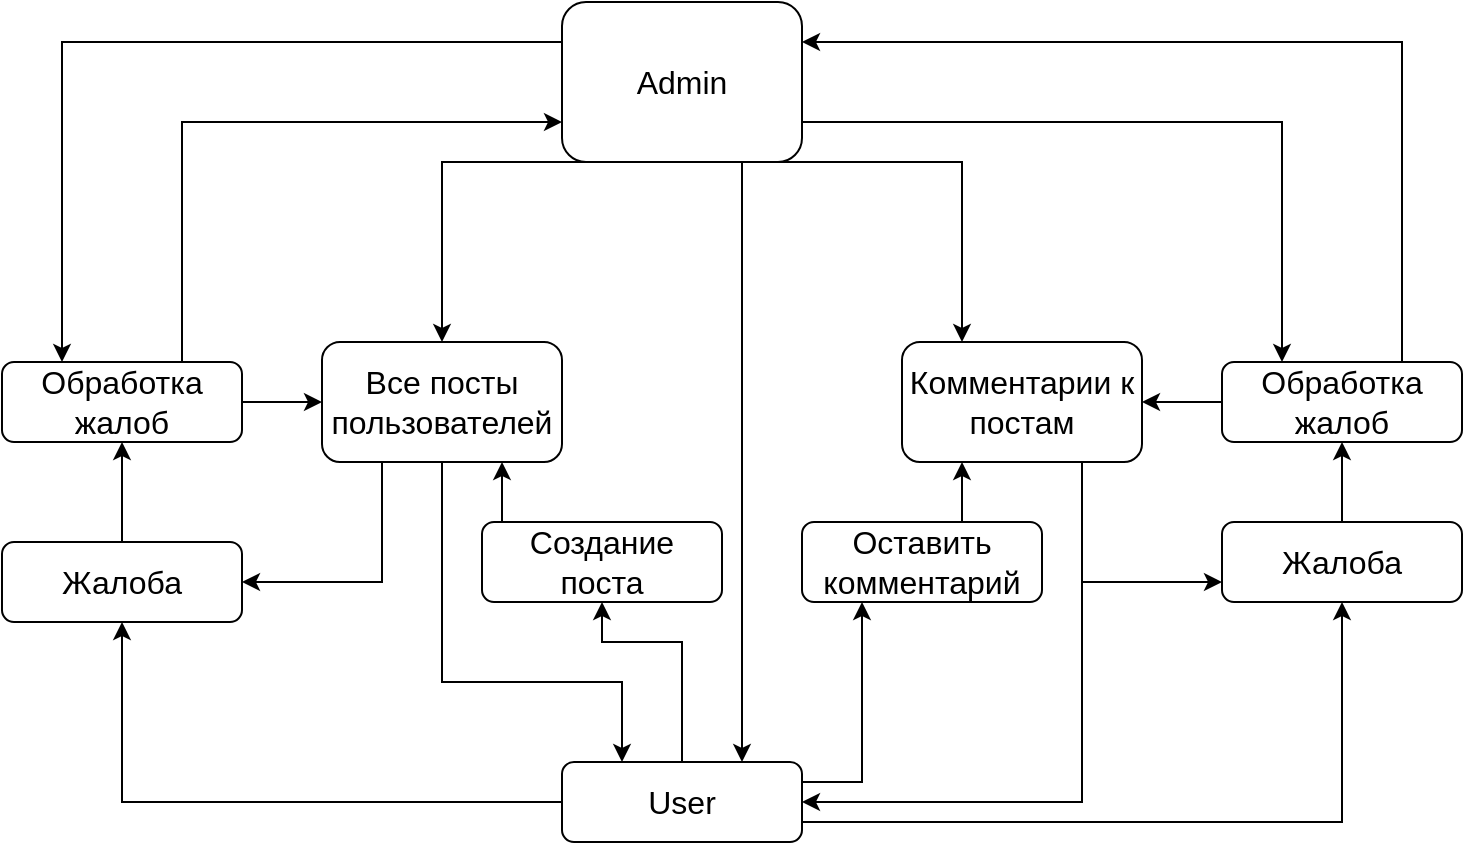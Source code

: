 <mxfile version="20.7.4" type="github">
  <diagram id="Yl1o0pb7-FipGXljcI7x" name="Страница 1">
    <mxGraphModel dx="1393" dy="789" grid="1" gridSize="10" guides="1" tooltips="1" connect="1" arrows="1" fold="1" page="1" pageScale="1" pageWidth="827" pageHeight="1169" math="0" shadow="0">
      <root>
        <mxCell id="0" />
        <mxCell id="1" parent="0" />
        <mxCell id="ISPT51EQEnlbNFwA-HcZ-1" style="edgeStyle=orthogonalEdgeStyle;rounded=0;orthogonalLoop=1;jettySize=auto;html=1;exitX=0;exitY=0.25;exitDx=0;exitDy=0;entryX=0.25;entryY=0;entryDx=0;entryDy=0;fontSize=16;" edge="1" parent="1" source="ISPT51EQEnlbNFwA-HcZ-2" target="ISPT51EQEnlbNFwA-HcZ-7">
          <mxGeometry relative="1" as="geometry" />
        </mxCell>
        <mxCell id="ISPT51EQEnlbNFwA-HcZ-16" style="edgeStyle=orthogonalEdgeStyle;rounded=0;orthogonalLoop=1;jettySize=auto;html=1;exitX=0.75;exitY=1;exitDx=0;exitDy=0;entryX=0.75;entryY=0;entryDx=0;entryDy=0;" edge="1" parent="1" source="ISPT51EQEnlbNFwA-HcZ-2" target="ISPT51EQEnlbNFwA-HcZ-3">
          <mxGeometry relative="1" as="geometry" />
        </mxCell>
        <mxCell id="ISPT51EQEnlbNFwA-HcZ-23" style="edgeStyle=orthogonalEdgeStyle;rounded=0;orthogonalLoop=1;jettySize=auto;html=1;exitX=0.75;exitY=1;exitDx=0;exitDy=0;entryX=0.25;entryY=0;entryDx=0;entryDy=0;fontSize=16;" edge="1" parent="1" source="ISPT51EQEnlbNFwA-HcZ-2" target="ISPT51EQEnlbNFwA-HcZ-17">
          <mxGeometry relative="1" as="geometry">
            <Array as="points">
              <mxPoint x="560" y="140" />
            </Array>
          </mxGeometry>
        </mxCell>
        <mxCell id="ISPT51EQEnlbNFwA-HcZ-33" style="edgeStyle=orthogonalEdgeStyle;rounded=0;orthogonalLoop=1;jettySize=auto;html=1;exitX=1;exitY=0.75;exitDx=0;exitDy=0;entryX=0.25;entryY=0;entryDx=0;entryDy=0;fontSize=16;" edge="1" parent="1" source="ISPT51EQEnlbNFwA-HcZ-2" target="ISPT51EQEnlbNFwA-HcZ-28">
          <mxGeometry relative="1" as="geometry" />
        </mxCell>
        <mxCell id="ISPT51EQEnlbNFwA-HcZ-2" value="&lt;font style=&quot;font-size: 16px;&quot;&gt;Admin&lt;/font&gt;" style="rounded=1;whiteSpace=wrap;html=1;" vertex="1" parent="1">
          <mxGeometry x="360" y="60" width="120" height="80" as="geometry" />
        </mxCell>
        <mxCell id="ISPT51EQEnlbNFwA-HcZ-25" style="edgeStyle=orthogonalEdgeStyle;rounded=0;orthogonalLoop=1;jettySize=auto;html=1;exitX=1;exitY=0.25;exitDx=0;exitDy=0;entryX=0.25;entryY=1;entryDx=0;entryDy=0;fontSize=16;" edge="1" parent="1" source="ISPT51EQEnlbNFwA-HcZ-3" target="ISPT51EQEnlbNFwA-HcZ-24">
          <mxGeometry relative="1" as="geometry" />
        </mxCell>
        <mxCell id="ISPT51EQEnlbNFwA-HcZ-32" style="edgeStyle=orthogonalEdgeStyle;rounded=0;orthogonalLoop=1;jettySize=auto;html=1;exitX=1;exitY=0.75;exitDx=0;exitDy=0;entryX=0.5;entryY=1;entryDx=0;entryDy=0;fontSize=16;" edge="1" parent="1" source="ISPT51EQEnlbNFwA-HcZ-3" target="ISPT51EQEnlbNFwA-HcZ-30">
          <mxGeometry relative="1" as="geometry" />
        </mxCell>
        <mxCell id="ISPT51EQEnlbNFwA-HcZ-3" value="User" style="rounded=1;whiteSpace=wrap;html=1;fontSize=16;" vertex="1" parent="1">
          <mxGeometry x="360" y="440" width="120" height="40" as="geometry" />
        </mxCell>
        <mxCell id="ISPT51EQEnlbNFwA-HcZ-4" value="" style="endArrow=classic;html=1;rounded=0;fontSize=16;exitX=0;exitY=0.5;exitDx=0;exitDy=0;entryX=0.5;entryY=1;entryDx=0;entryDy=0;" edge="1" parent="1" source="ISPT51EQEnlbNFwA-HcZ-3" target="ISPT51EQEnlbNFwA-HcZ-5">
          <mxGeometry width="50" height="50" relative="1" as="geometry">
            <mxPoint x="390" y="430" as="sourcePoint" />
            <mxPoint x="120" y="360" as="targetPoint" />
            <Array as="points">
              <mxPoint x="140" y="460" />
            </Array>
          </mxGeometry>
        </mxCell>
        <mxCell id="ISPT51EQEnlbNFwA-HcZ-5" value="Жалоба" style="rounded=1;whiteSpace=wrap;html=1;fontSize=16;" vertex="1" parent="1">
          <mxGeometry x="80" y="330" width="120" height="40" as="geometry" />
        </mxCell>
        <mxCell id="ISPT51EQEnlbNFwA-HcZ-6" style="edgeStyle=orthogonalEdgeStyle;rounded=0;orthogonalLoop=1;jettySize=auto;html=1;exitX=0.75;exitY=0;exitDx=0;exitDy=0;entryX=0;entryY=0.75;entryDx=0;entryDy=0;fontSize=16;" edge="1" parent="1" source="ISPT51EQEnlbNFwA-HcZ-7" target="ISPT51EQEnlbNFwA-HcZ-2">
          <mxGeometry relative="1" as="geometry" />
        </mxCell>
        <mxCell id="ISPT51EQEnlbNFwA-HcZ-7" value="Обработка жалоб" style="rounded=1;whiteSpace=wrap;html=1;fontSize=16;" vertex="1" parent="1">
          <mxGeometry x="80" y="240" width="120" height="40" as="geometry" />
        </mxCell>
        <mxCell id="ISPT51EQEnlbNFwA-HcZ-8" value="" style="endArrow=classic;html=1;rounded=0;fontSize=16;exitX=0.5;exitY=0;exitDx=0;exitDy=0;entryX=0.5;entryY=1;entryDx=0;entryDy=0;" edge="1" parent="1" source="ISPT51EQEnlbNFwA-HcZ-5" target="ISPT51EQEnlbNFwA-HcZ-7">
          <mxGeometry width="50" height="50" relative="1" as="geometry">
            <mxPoint x="390" y="430" as="sourcePoint" />
            <mxPoint x="440" y="380" as="targetPoint" />
          </mxGeometry>
        </mxCell>
        <mxCell id="ISPT51EQEnlbNFwA-HcZ-20" style="edgeStyle=orthogonalEdgeStyle;rounded=0;orthogonalLoop=1;jettySize=auto;html=1;exitX=0.25;exitY=1;exitDx=0;exitDy=0;entryX=1;entryY=0.5;entryDx=0;entryDy=0;" edge="1" parent="1" source="ISPT51EQEnlbNFwA-HcZ-9" target="ISPT51EQEnlbNFwA-HcZ-5">
          <mxGeometry relative="1" as="geometry" />
        </mxCell>
        <mxCell id="ISPT51EQEnlbNFwA-HcZ-9" value="Все посты пользователей" style="rounded=1;whiteSpace=wrap;html=1;fontSize=16;" vertex="1" parent="1">
          <mxGeometry x="240" y="230" width="120" height="60" as="geometry" />
        </mxCell>
        <mxCell id="ISPT51EQEnlbNFwA-HcZ-10" value="" style="endArrow=classic;html=1;rounded=0;fontSize=16;exitX=1;exitY=0.5;exitDx=0;exitDy=0;entryX=0;entryY=0.5;entryDx=0;entryDy=0;" edge="1" parent="1" source="ISPT51EQEnlbNFwA-HcZ-7" target="ISPT51EQEnlbNFwA-HcZ-9">
          <mxGeometry width="50" height="50" relative="1" as="geometry">
            <mxPoint x="390" y="410" as="sourcePoint" />
            <mxPoint x="440" y="360" as="targetPoint" />
          </mxGeometry>
        </mxCell>
        <mxCell id="ISPT51EQEnlbNFwA-HcZ-11" value="" style="endArrow=classic;html=1;rounded=0;fontSize=16;exitX=0.25;exitY=1;exitDx=0;exitDy=0;entryX=0.5;entryY=0;entryDx=0;entryDy=0;" edge="1" parent="1" source="ISPT51EQEnlbNFwA-HcZ-2" target="ISPT51EQEnlbNFwA-HcZ-9">
          <mxGeometry width="50" height="50" relative="1" as="geometry">
            <mxPoint x="390" y="410" as="sourcePoint" />
            <mxPoint x="440" y="360" as="targetPoint" />
            <Array as="points">
              <mxPoint x="300" y="140" />
            </Array>
          </mxGeometry>
        </mxCell>
        <mxCell id="ISPT51EQEnlbNFwA-HcZ-12" value="" style="endArrow=classic;html=1;rounded=0;fontSize=16;exitX=0.5;exitY=1;exitDx=0;exitDy=0;entryX=0.25;entryY=0;entryDx=0;entryDy=0;" edge="1" parent="1" source="ISPT51EQEnlbNFwA-HcZ-9" target="ISPT51EQEnlbNFwA-HcZ-3">
          <mxGeometry width="50" height="50" relative="1" as="geometry">
            <mxPoint x="390" y="410" as="sourcePoint" />
            <mxPoint x="440" y="360" as="targetPoint" />
            <Array as="points">
              <mxPoint x="300" y="400" />
              <mxPoint x="390" y="400" />
            </Array>
          </mxGeometry>
        </mxCell>
        <mxCell id="ISPT51EQEnlbNFwA-HcZ-13" value="" style="endArrow=classic;html=1;rounded=0;fontSize=16;exitX=0.5;exitY=0;exitDx=0;exitDy=0;" edge="1" parent="1" source="ISPT51EQEnlbNFwA-HcZ-3" target="ISPT51EQEnlbNFwA-HcZ-15">
          <mxGeometry width="50" height="50" relative="1" as="geometry">
            <mxPoint x="390" y="410" as="sourcePoint" />
            <mxPoint x="460" y="360" as="targetPoint" />
            <Array as="points">
              <mxPoint x="420" y="380" />
              <mxPoint x="380" y="380" />
            </Array>
          </mxGeometry>
        </mxCell>
        <mxCell id="ISPT51EQEnlbNFwA-HcZ-14" style="edgeStyle=orthogonalEdgeStyle;rounded=0;orthogonalLoop=1;jettySize=auto;html=1;exitX=0.25;exitY=0;exitDx=0;exitDy=0;entryX=0.75;entryY=1;entryDx=0;entryDy=0;fontSize=16;" edge="1" parent="1" source="ISPT51EQEnlbNFwA-HcZ-15" target="ISPT51EQEnlbNFwA-HcZ-9">
          <mxGeometry relative="1" as="geometry" />
        </mxCell>
        <mxCell id="ISPT51EQEnlbNFwA-HcZ-15" value="Создание поста" style="rounded=1;whiteSpace=wrap;html=1;fontSize=16;" vertex="1" parent="1">
          <mxGeometry x="320" y="320" width="120" height="40" as="geometry" />
        </mxCell>
        <mxCell id="ISPT51EQEnlbNFwA-HcZ-35" style="edgeStyle=orthogonalEdgeStyle;rounded=0;orthogonalLoop=1;jettySize=auto;html=1;exitX=0.75;exitY=1;exitDx=0;exitDy=0;entryX=0;entryY=0.75;entryDx=0;entryDy=0;fontSize=16;" edge="1" parent="1" source="ISPT51EQEnlbNFwA-HcZ-17" target="ISPT51EQEnlbNFwA-HcZ-30">
          <mxGeometry relative="1" as="geometry" />
        </mxCell>
        <mxCell id="ISPT51EQEnlbNFwA-HcZ-36" style="edgeStyle=orthogonalEdgeStyle;rounded=0;orthogonalLoop=1;jettySize=auto;html=1;exitX=0.75;exitY=1;exitDx=0;exitDy=0;entryX=1;entryY=0.5;entryDx=0;entryDy=0;fontSize=16;" edge="1" parent="1" source="ISPT51EQEnlbNFwA-HcZ-17" target="ISPT51EQEnlbNFwA-HcZ-3">
          <mxGeometry relative="1" as="geometry" />
        </mxCell>
        <mxCell id="ISPT51EQEnlbNFwA-HcZ-17" value="&lt;font style=&quot;font-size: 16px;&quot;&gt;Комментарии к постам&lt;/font&gt;" style="rounded=1;whiteSpace=wrap;html=1;" vertex="1" parent="1">
          <mxGeometry x="530" y="230" width="120" height="60" as="geometry" />
        </mxCell>
        <mxCell id="ISPT51EQEnlbNFwA-HcZ-26" style="edgeStyle=orthogonalEdgeStyle;rounded=0;orthogonalLoop=1;jettySize=auto;html=1;exitX=0.75;exitY=0;exitDx=0;exitDy=0;entryX=0.25;entryY=1;entryDx=0;entryDy=0;fontSize=16;" edge="1" parent="1" source="ISPT51EQEnlbNFwA-HcZ-24" target="ISPT51EQEnlbNFwA-HcZ-17">
          <mxGeometry relative="1" as="geometry" />
        </mxCell>
        <mxCell id="ISPT51EQEnlbNFwA-HcZ-24" value="Оставить комментарий" style="rounded=1;whiteSpace=wrap;html=1;fontSize=16;" vertex="1" parent="1">
          <mxGeometry x="480" y="320" width="120" height="40" as="geometry" />
        </mxCell>
        <mxCell id="ISPT51EQEnlbNFwA-HcZ-29" style="edgeStyle=orthogonalEdgeStyle;rounded=0;orthogonalLoop=1;jettySize=auto;html=1;exitX=0;exitY=0.5;exitDx=0;exitDy=0;entryX=1;entryY=0.5;entryDx=0;entryDy=0;fontSize=16;" edge="1" parent="1" source="ISPT51EQEnlbNFwA-HcZ-28" target="ISPT51EQEnlbNFwA-HcZ-17">
          <mxGeometry relative="1" as="geometry" />
        </mxCell>
        <mxCell id="ISPT51EQEnlbNFwA-HcZ-34" style="edgeStyle=orthogonalEdgeStyle;rounded=0;orthogonalLoop=1;jettySize=auto;html=1;exitX=0.75;exitY=0;exitDx=0;exitDy=0;entryX=1;entryY=0.25;entryDx=0;entryDy=0;fontSize=16;" edge="1" parent="1" source="ISPT51EQEnlbNFwA-HcZ-28" target="ISPT51EQEnlbNFwA-HcZ-2">
          <mxGeometry relative="1" as="geometry" />
        </mxCell>
        <mxCell id="ISPT51EQEnlbNFwA-HcZ-28" value="Обработка жалоб" style="rounded=1;whiteSpace=wrap;html=1;fontSize=16;" vertex="1" parent="1">
          <mxGeometry x="690" y="240" width="120" height="40" as="geometry" />
        </mxCell>
        <mxCell id="ISPT51EQEnlbNFwA-HcZ-31" style="edgeStyle=orthogonalEdgeStyle;rounded=0;orthogonalLoop=1;jettySize=auto;html=1;exitX=0.5;exitY=0;exitDx=0;exitDy=0;entryX=0.5;entryY=1;entryDx=0;entryDy=0;fontSize=16;" edge="1" parent="1" source="ISPT51EQEnlbNFwA-HcZ-30" target="ISPT51EQEnlbNFwA-HcZ-28">
          <mxGeometry relative="1" as="geometry" />
        </mxCell>
        <mxCell id="ISPT51EQEnlbNFwA-HcZ-30" value="Жалоба" style="rounded=1;whiteSpace=wrap;html=1;fontSize=16;" vertex="1" parent="1">
          <mxGeometry x="690" y="320" width="120" height="40" as="geometry" />
        </mxCell>
      </root>
    </mxGraphModel>
  </diagram>
</mxfile>
